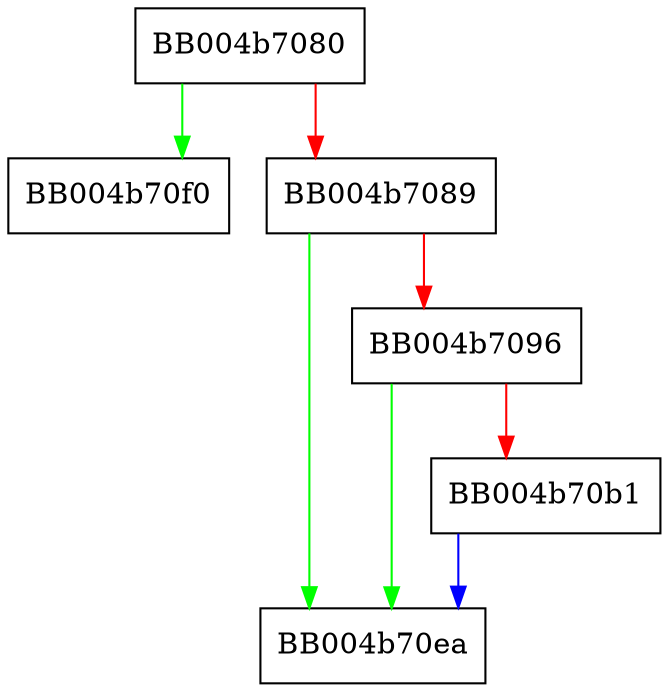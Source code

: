 digraph ossl_qrx_new {
  node [shape="box"];
  graph [splines=ortho];
  BB004b7080 -> BB004b70f0 [color="green"];
  BB004b7080 -> BB004b7089 [color="red"];
  BB004b7089 -> BB004b70ea [color="green"];
  BB004b7089 -> BB004b7096 [color="red"];
  BB004b7096 -> BB004b70ea [color="green"];
  BB004b7096 -> BB004b70b1 [color="red"];
  BB004b70b1 -> BB004b70ea [color="blue"];
}